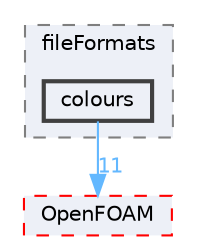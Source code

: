 digraph "src/fileFormats/colours"
{
 // LATEX_PDF_SIZE
  bgcolor="transparent";
  edge [fontname=Helvetica,fontsize=10,labelfontname=Helvetica,labelfontsize=10];
  node [fontname=Helvetica,fontsize=10,shape=box,height=0.2,width=0.4];
  compound=true
  subgraph clusterdir_b05602f37bb521a7142c0a3e200b5f35 {
    graph [ bgcolor="#edf0f7", pencolor="grey50", label="fileFormats", fontname=Helvetica,fontsize=10 style="filled,dashed", URL="dir_b05602f37bb521a7142c0a3e200b5f35.html",tooltip=""]
  dir_cd36a8903d4d41efa0a8481b931cc85b [label="colours", fillcolor="#edf0f7", color="grey25", style="filled,bold", URL="dir_cd36a8903d4d41efa0a8481b931cc85b.html",tooltip=""];
  }
  dir_c5473ff19b20e6ec4dfe5c310b3778a8 [label="OpenFOAM", fillcolor="#edf0f7", color="red", style="filled,dashed", URL="dir_c5473ff19b20e6ec4dfe5c310b3778a8.html",tooltip=""];
  dir_cd36a8903d4d41efa0a8481b931cc85b->dir_c5473ff19b20e6ec4dfe5c310b3778a8 [headlabel="11", labeldistance=1.5 headhref="dir_000541_002695.html" href="dir_000541_002695.html" color="steelblue1" fontcolor="steelblue1"];
}
